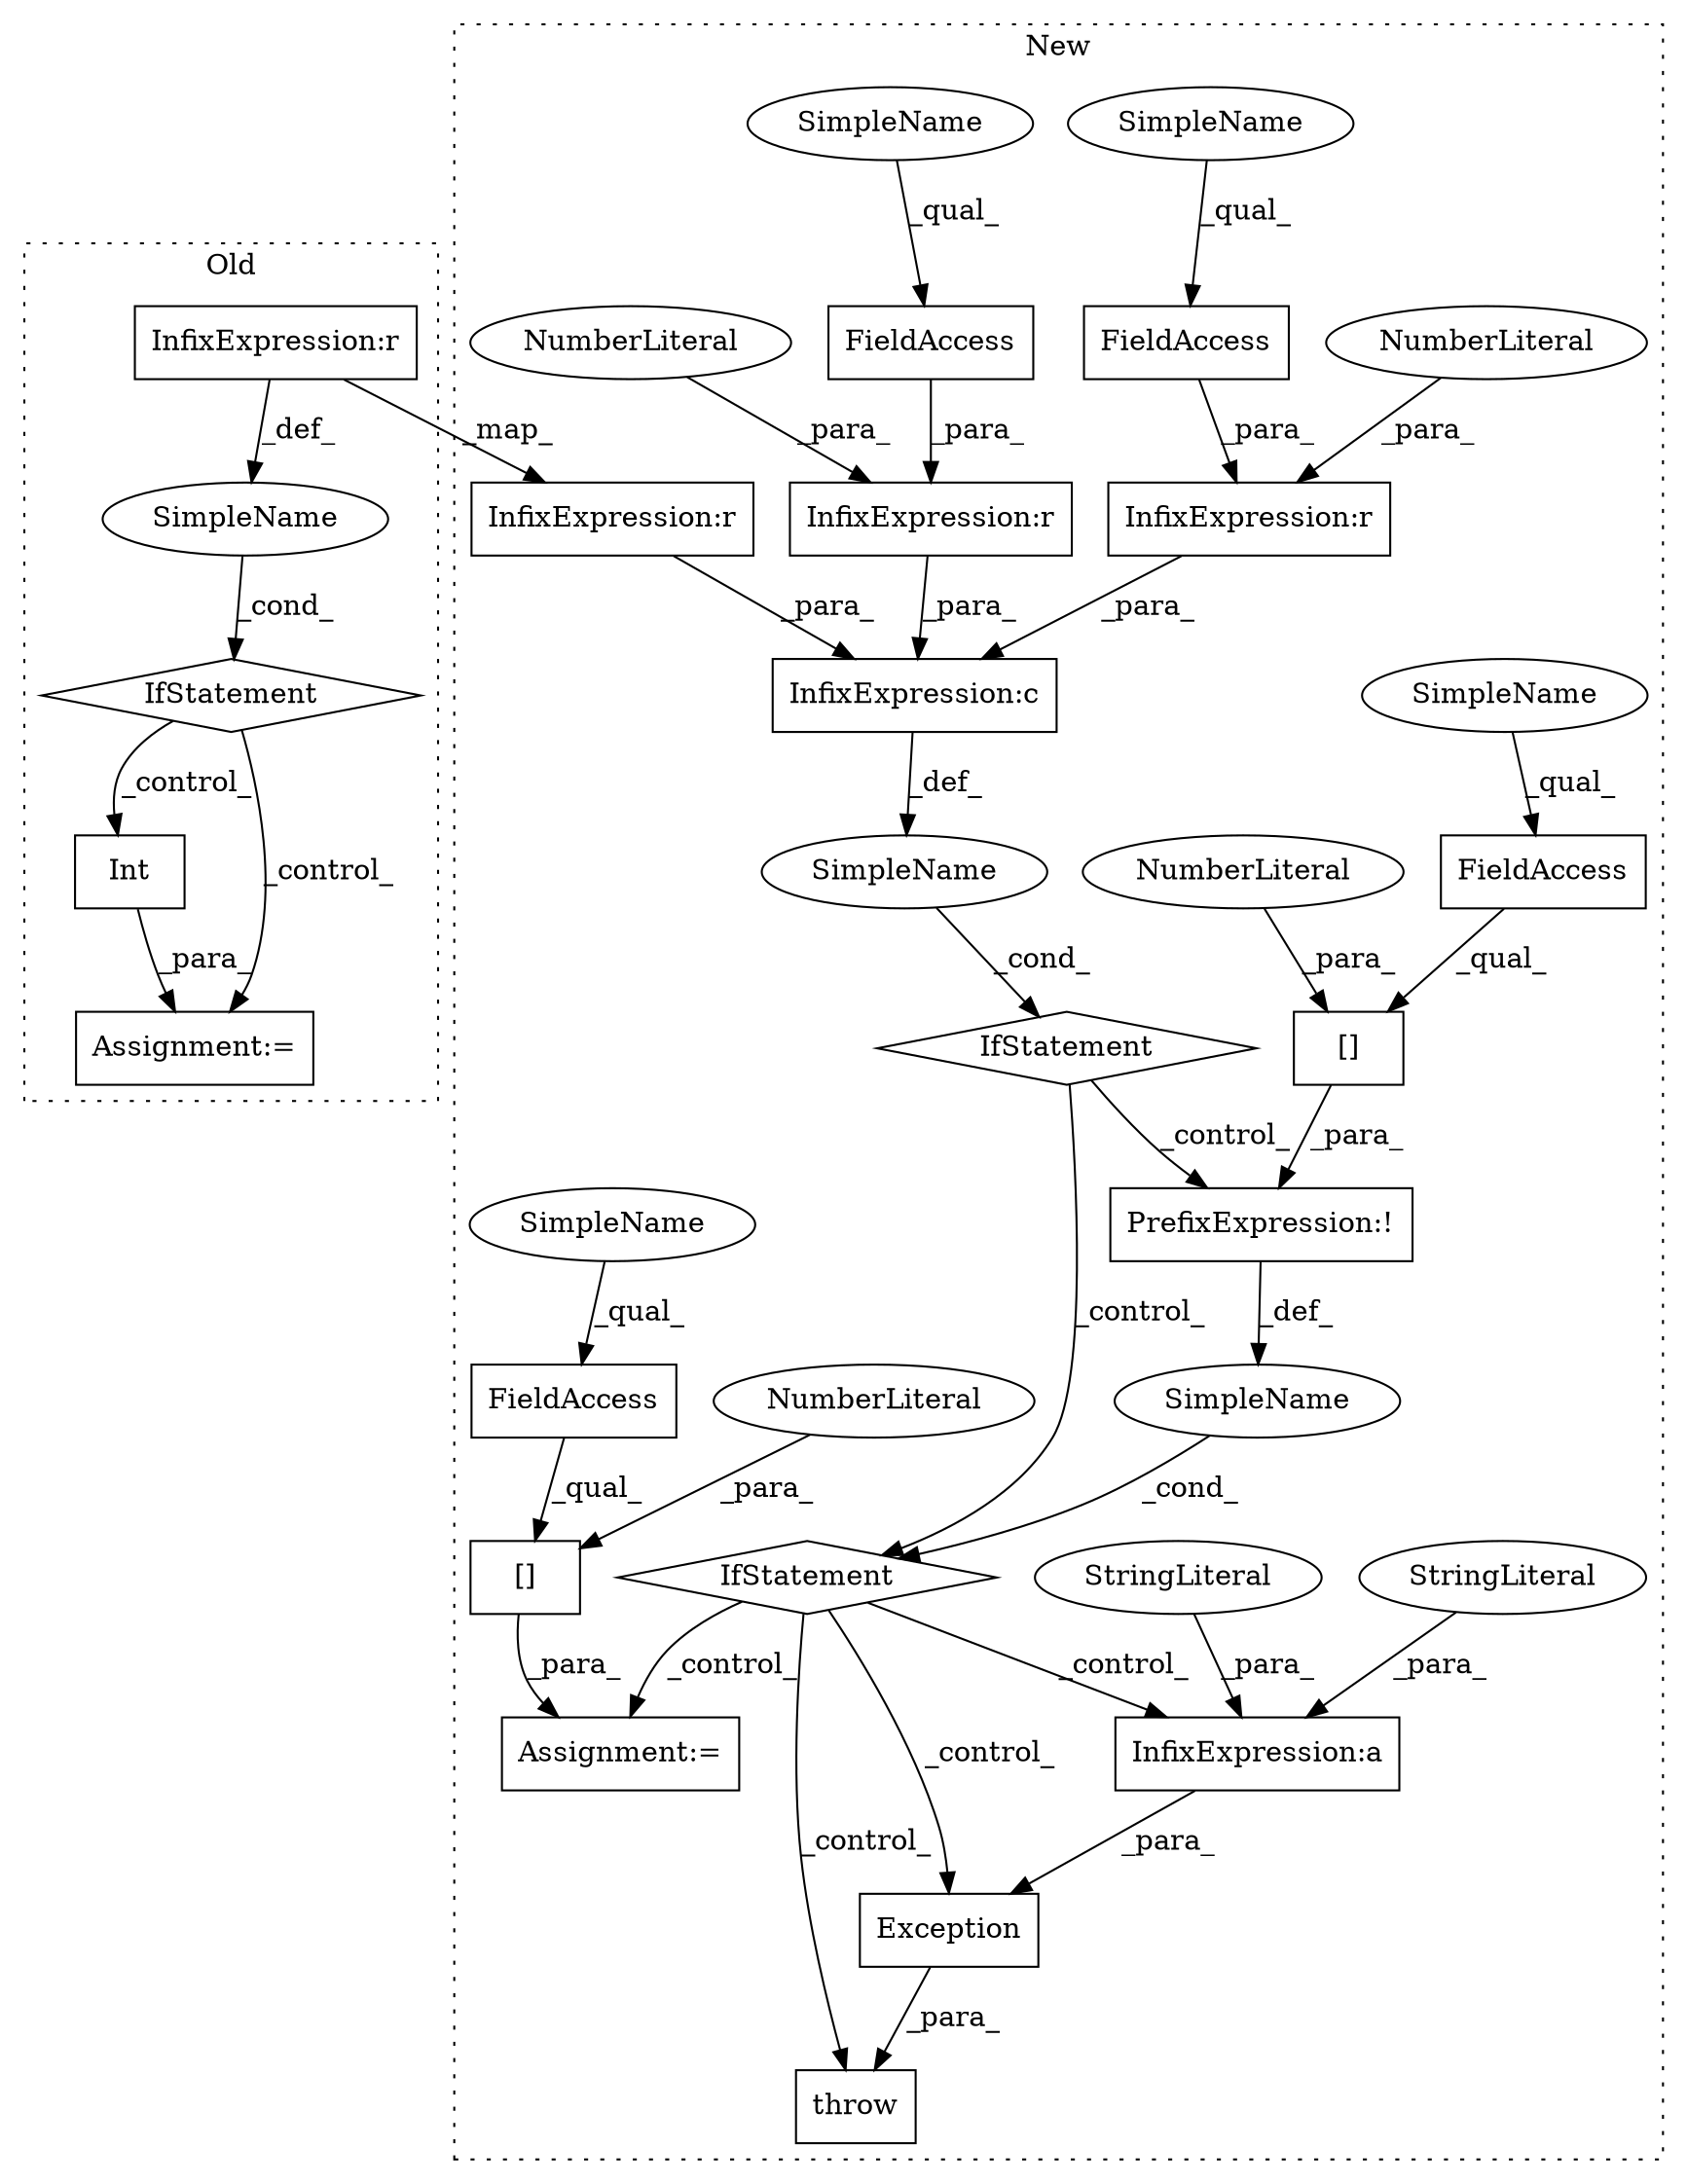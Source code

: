 digraph G {
subgraph cluster0 {
1 [label="Int" a="32" s="12986,13000" l="4,1" shape="box"];
3 [label="Assignment:=" a="7" s="12985" l="1" shape="box"];
8 [label="SimpleName" a="42" s="" l="" shape="ellipse"];
9 [label="IfStatement" a="25" s="12929,12965" l="4,2" shape="diamond"];
24 [label="InfixExpression:r" a="27" s="12949" l="4" shape="box"];
label = "Old";
style="dotted";
}
subgraph cluster1 {
2 [label="IfStatement" a="25" s="13136,13219" l="4,2" shape="diamond"];
4 [label="Assignment:=" a="7" s="13409" l="1" shape="box"];
5 [label="SimpleName" a="42" s="" l="" shape="ellipse"];
6 [label="InfixExpression:r" a="27" s="13196" l="3" shape="box"];
7 [label="NumberLiteral" a="34" s="13199" l="1" shape="ellipse"];
10 [label="IfStatement" a="25" s="13229,13253" l="4,2" shape="diamond"];
11 [label="SimpleName" a="42" s="" l="" shape="ellipse"];
12 [label="FieldAccess" a="22" s="13188" l="8" shape="box"];
13 [label="InfixExpression:c" a="27" s="13174" l="4" shape="box"];
14 [label="InfixExpression:r" a="27" s="13214" l="3" shape="box"];
15 [label="InfixExpression:a" a="27" s="13325" l="3" shape="box"];
16 [label="PrefixExpression:!" a="38" s="13233" l="1" shape="box"];
17 [label="[]" a="2" s="13234,13252" l="17,1" shape="box"];
18 [label="NumberLiteral" a="34" s="13251" l="1" shape="ellipse"];
19 [label="[]" a="2" s="13410,13428" l="17,1" shape="box"];
20 [label="NumberLiteral" a="34" s="13427" l="1" shape="ellipse"];
21 [label="NumberLiteral" a="34" s="13217" l="1" shape="ellipse"];
22 [label="FieldAccess" a="22" s="13206" l="8" shape="box"];
23 [label="InfixExpression:r" a="27" s="13157" l="4" shape="box"];
25 [label="throw" a="53" s="13265" l="6" shape="box"];
26 [label="FieldAccess" a="22" s="13234" l="16" shape="box"];
27 [label="FieldAccess" a="22" s="13410" l="16" shape="box"];
28 [label="StringLiteral" a="45" s="13328" l="54" shape="ellipse"];
29 [label="StringLiteral" a="45" s="13281" l="44" shape="ellipse"];
30 [label="Exception" a="32" s="13271,13382" l="10,1" shape="box"];
31 [label="SimpleName" a="42" s="13410" l="4" shape="ellipse"];
32 [label="SimpleName" a="42" s="13234" l="4" shape="ellipse"];
33 [label="SimpleName" a="42" s="13206" l="4" shape="ellipse"];
34 [label="SimpleName" a="42" s="13188" l="4" shape="ellipse"];
label = "New";
style="dotted";
}
1 -> 3 [label="_para_"];
2 -> 10 [label="_control_"];
2 -> 16 [label="_control_"];
5 -> 2 [label="_cond_"];
6 -> 13 [label="_para_"];
7 -> 6 [label="_para_"];
8 -> 9 [label="_cond_"];
9 -> 3 [label="_control_"];
9 -> 1 [label="_control_"];
10 -> 15 [label="_control_"];
10 -> 4 [label="_control_"];
10 -> 25 [label="_control_"];
10 -> 30 [label="_control_"];
11 -> 10 [label="_cond_"];
12 -> 6 [label="_para_"];
13 -> 5 [label="_def_"];
14 -> 13 [label="_para_"];
15 -> 30 [label="_para_"];
16 -> 11 [label="_def_"];
17 -> 16 [label="_para_"];
18 -> 17 [label="_para_"];
19 -> 4 [label="_para_"];
20 -> 19 [label="_para_"];
21 -> 14 [label="_para_"];
22 -> 14 [label="_para_"];
23 -> 13 [label="_para_"];
24 -> 8 [label="_def_"];
24 -> 23 [label="_map_"];
26 -> 17 [label="_qual_"];
27 -> 19 [label="_qual_"];
28 -> 15 [label="_para_"];
29 -> 15 [label="_para_"];
30 -> 25 [label="_para_"];
31 -> 27 [label="_qual_"];
32 -> 26 [label="_qual_"];
33 -> 22 [label="_qual_"];
34 -> 12 [label="_qual_"];
}